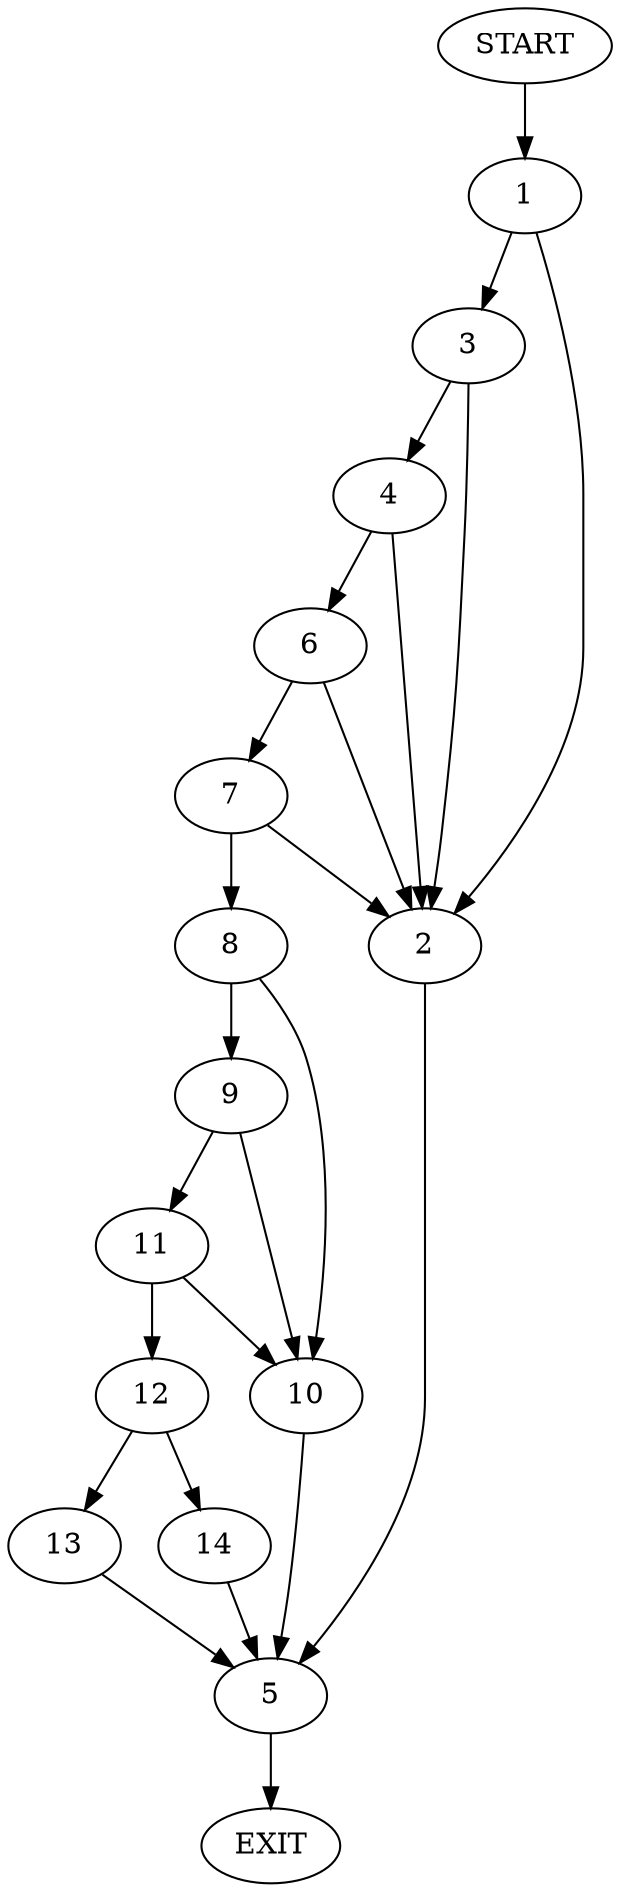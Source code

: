digraph {
0 [label="START"]
15 [label="EXIT"]
0 -> 1
1 -> 2
1 -> 3
3 -> 4
3 -> 2
2 -> 5
4 -> 2
4 -> 6
6 -> 2
6 -> 7
7 -> 2
7 -> 8
8 -> 9
8 -> 10
5 -> 15
10 -> 5
9 -> 11
9 -> 10
11 -> 12
11 -> 10
12 -> 13
12 -> 14
13 -> 5
14 -> 5
}
